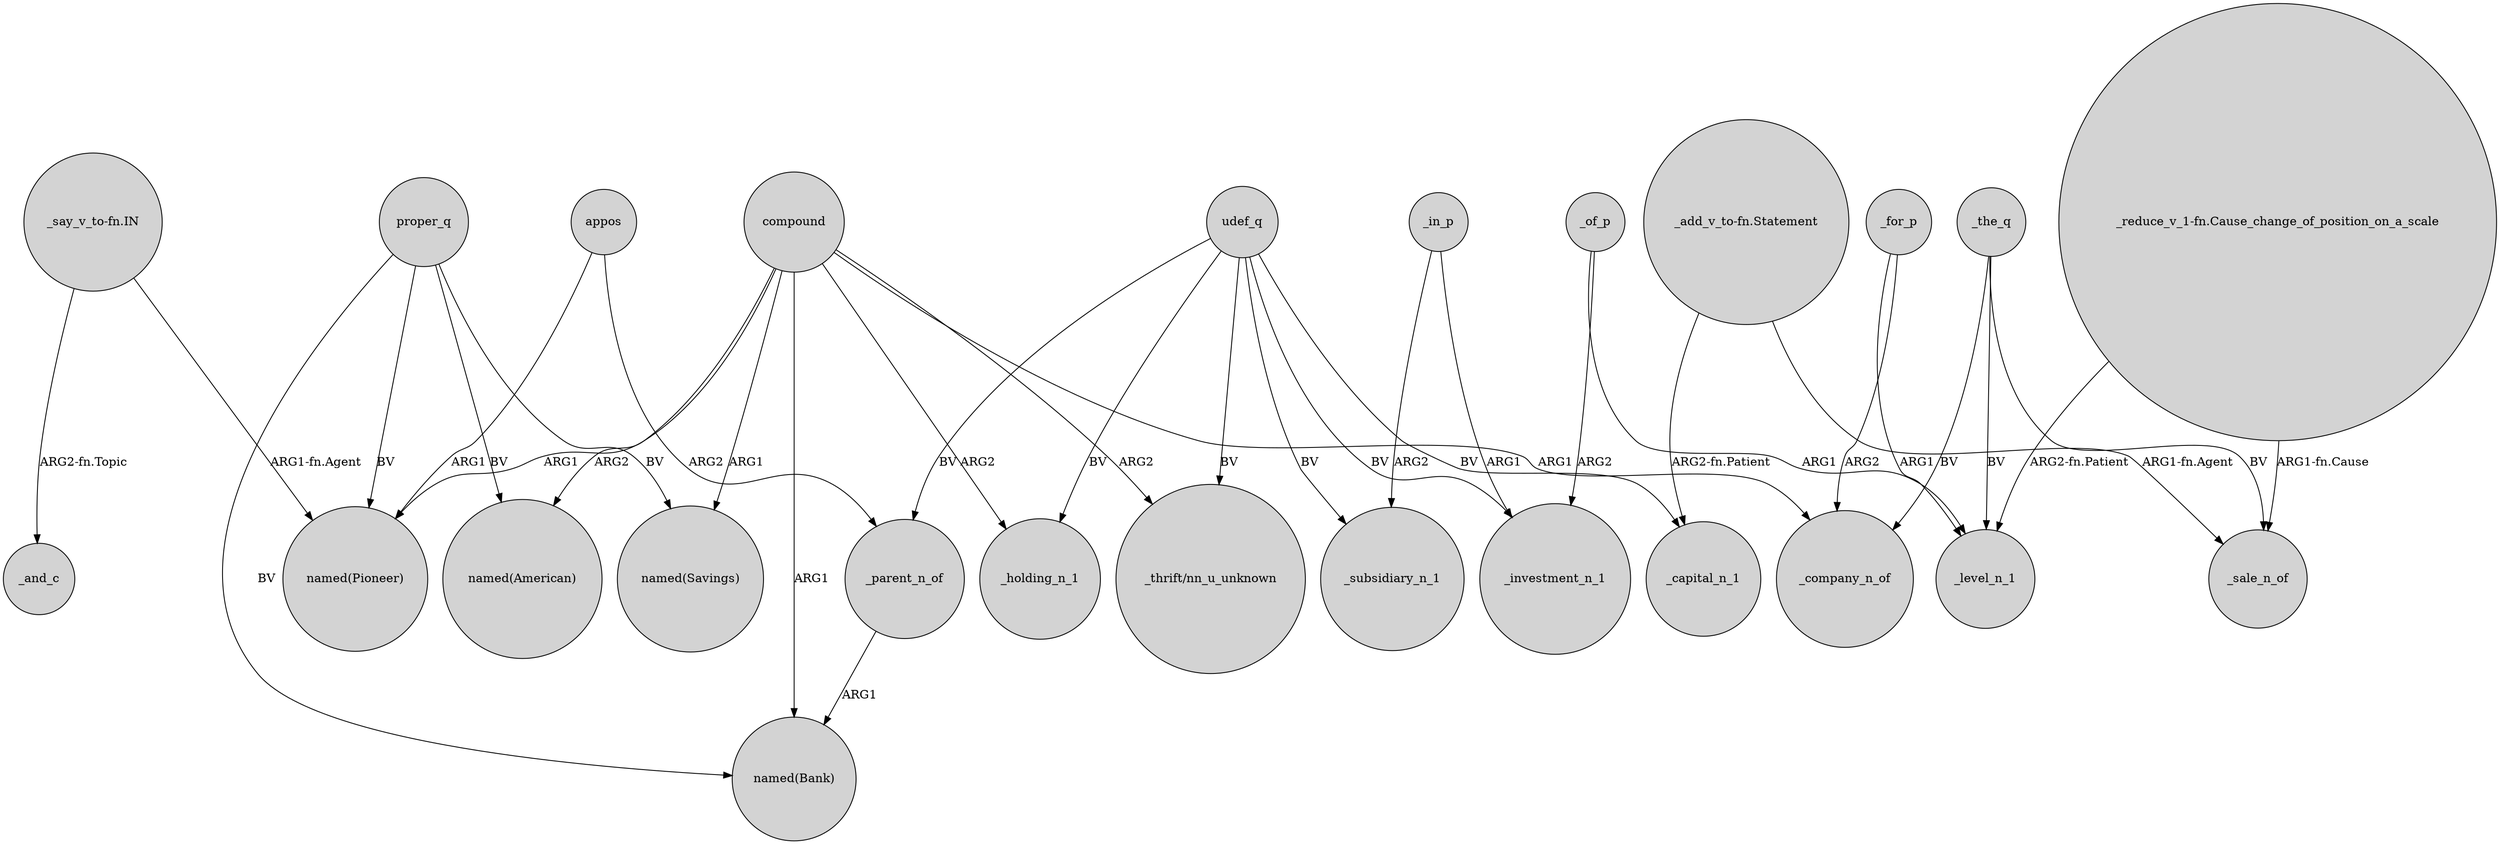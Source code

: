 digraph {
	node [shape=circle style=filled]
	proper_q -> "named(Pioneer)" [label=BV]
	compound -> "_thrift/nn_u_unknown" [label=ARG2]
	udef_q -> _parent_n_of [label=BV]
	"_reduce_v_1-fn.Cause_change_of_position_on_a_scale" -> _sale_n_of [label="ARG1-fn.Cause"]
	_in_p -> _subsidiary_n_1 [label=ARG2]
	proper_q -> "named(American)" [label=BV]
	compound -> "named(Savings)" [label=ARG1]
	"_reduce_v_1-fn.Cause_change_of_position_on_a_scale" -> _level_n_1 [label="ARG2-fn.Patient"]
	compound -> _holding_n_1 [label=ARG2]
	_the_q -> _level_n_1 [label=BV]
	udef_q -> _subsidiary_n_1 [label=BV]
	appos -> "named(Pioneer)" [label=ARG1]
	compound -> "named(American)" [label=ARG2]
	_the_q -> _company_n_of [label=BV]
	"_add_v_to-fn.Statement" -> _sale_n_of [label="ARG1-fn.Agent"]
	"_add_v_to-fn.Statement" -> _capital_n_1 [label="ARG2-fn.Patient"]
	_parent_n_of -> "named(Bank)" [label=ARG1]
	proper_q -> "named(Bank)" [label=BV]
	compound -> _company_n_of [label=ARG1]
	_of_p -> _investment_n_1 [label=ARG2]
	_the_q -> _sale_n_of [label=BV]
	appos -> _parent_n_of [label=ARG2]
	_for_p -> _company_n_of [label=ARG2]
	udef_q -> "_thrift/nn_u_unknown" [label=BV]
	"_say_v_to-fn.IN" -> _and_c [label="ARG2-fn.Topic"]
	_of_p -> _level_n_1 [label=ARG1]
	_for_p -> _level_n_1 [label=ARG1]
	proper_q -> "named(Savings)" [label=BV]
	compound -> "named(Bank)" [label=ARG1]
	udef_q -> _investment_n_1 [label=BV]
	"_say_v_to-fn.IN" -> "named(Pioneer)" [label="ARG1-fn.Agent"]
	compound -> "named(Pioneer)" [label=ARG1]
	udef_q -> _holding_n_1 [label=BV]
	_in_p -> _investment_n_1 [label=ARG1]
	udef_q -> _capital_n_1 [label=BV]
}
